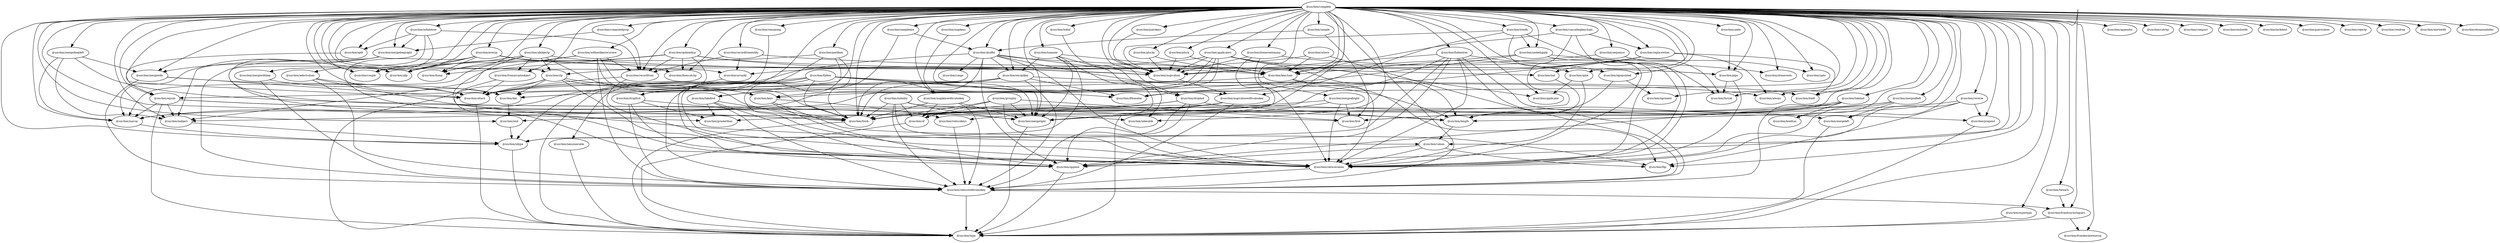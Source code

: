 digraph RGL__DirectedAdjacencyGraph {
    "@unction/complete" [
        fontsize = 8,
        label = "@unction/complete"
    ]

    "@unction/allobjectp" [
        fontsize = 8,
        label = "@unction/allobjectp"
    ]

    "@unction/allp" [
        fontsize = 8,
        label = "@unction/allp"
    ]

    "@unction/always" [
        fontsize = 8,
        label = "@unction/always"
    ]

    "@unction/append" [
        fontsize = 8,
        label = "@unction/append"
    ]

    "@unction/appendm" [
        fontsize = 8,
        label = "@unction/appendm"
    ]

    "@unction/applicator" [
        fontsize = 8,
        label = "@unction/applicator"
    ]

    "@unction/applicators" [
        fontsize = 8,
        label = "@unction/applicators"
    ]

    "@unction/arrayify" [
        fontsize = 8,
        label = "@unction/arrayify"
    ]

    "@unction/aside" [
        fontsize = 8,
        label = "@unction/aside"
    ]

    "@unction/attach" [
        fontsize = 8,
        label = "@unction/attach"
    ]

    "@unction/cascadingkeychain" [
        fontsize = 8,
        label = "@unction/cascadingkeychain"
    ]

    "@unction/catchp" [
        fontsize = 8,
        label = "@unction/catchp"
    ]

    "@unction/compact" [
        fontsize = 8,
        label = "@unction/compact"
    ]

    "@unction/computedprop" [
        fontsize = 8,
        label = "@unction/computedprop"
    ]

    "@unction/couple" [
        fontsize = 8,
        label = "@unction/couple"
    ]

    "@unction/domevents" [
        fontsize = 8,
        label = "@unction/domevents"
    ]

    "@unction/domeventsmany" [
        fontsize = 8,
        label = "@unction/domeventsmany"
    ]

    "@unction/dropfirst" [
        fontsize = 8,
        label = "@unction/dropfirst"
    ]

    "@unction/droplast" [
        fontsize = 8,
        label = "@unction/droplast"
    ]

    "@unction/endswith" [
        fontsize = 8,
        label = "@unction/endswith"
    ]

    "@unction/equals" [
        fontsize = 8,
        label = "@unction/equals"
    ]

    "@unction/everyp" [
        fontsize = 8,
        label = "@unction/everyp"
    ]

    "@unction/exceptkey" [
        fontsize = 8,
        label = "@unction/exceptkey"
    ]

    "@unction/first" [
        fontsize = 8,
        label = "@unction/first"
    ]

    "@unction/flattentree" [
        fontsize = 8,
        label = "@unction/flattentree"
    ]

    "@unction/flip" [
        fontsize = 8,
        label = "@unction/flip"
    ]

    "@unction/foreach" [
        fontsize = 8,
        label = "@unction/foreach"
    ]

    "@unction/fresh" [
        fontsize = 8,
        label = "@unction/fresh"
    ]

    "@unction/fromarraytoobject" [
        fontsize = 8,
        label = "@unction/fromarraytoobject"
    ]

    "@unction/fromfunctortopairs" [
        fontsize = 8,
        label = "@unction/fromfunctortopairs"
    ]

    "@unction/fromiteratortoarray" [
        fontsize = 8,
        label = "@unction/fromiteratortoarray"
    ]

    "@unction/greaterthan" [
        fontsize = 8,
        label = "@unction/greaterthan"
    ]

    "@unction/hammer" [
        fontsize = 8,
        label = "@unction/hammer"
    ]

    "@unction/ifthenelse" [
        fontsize = 8,
        label = "@unction/ifthenelse"
    ]

    "@unction/inflatetree" [
        fontsize = 8,
        label = "@unction/inflatetree"
    ]

    "@unction/initial" [
        fontsize = 8,
        label = "@unction/initial"
    ]

    "@unction/isarray" [
        fontsize = 8,
        label = "@unction/isarray"
    ]

    "@unction/isiterable" [
        fontsize = 8,
        label = "@unction/isiterable"
    ]

    "@unction/isnil" [
        fontsize = 8,
        label = "@unction/isnil"
    ]

    "@unction/isobject" [
        fontsize = 8,
        label = "@unction/isobject"
    ]

    "@unction/ispopulated" [
        fontsize = 8,
        label = "@unction/ispopulated"
    ]

    "@unction/ispresent" [
        fontsize = 8,
        label = "@unction/ispresent"
    ]

    "@unction/istype" [
        fontsize = 8,
        label = "@unction/istype"
    ]

    "@unction/itself" [
        fontsize = 8,
        label = "@unction/itself"
    ]

    "@unction/key" [
        fontsize = 8,
        label = "@unction/key"
    ]

    "@unction/keychain" [
        fontsize = 8,
        label = "@unction/keychain"
    ]

    "@unction/keys" [
        fontsize = 8,
        label = "@unction/keys"
    ]

    "@unction/lackstext" [
        fontsize = 8,
        label = "@unction/lackstext"
    ]

    "@unction/last" [
        fontsize = 8,
        label = "@unction/last"
    ]

    "@unction/length" [
        fontsize = 8,
        label = "@unction/length"
    ]

    "@unction/lessthan" [
        fontsize = 8,
        label = "@unction/lessthan"
    ]

    "@unction/mapkeys" [
        fontsize = 8,
        label = "@unction/mapkeys"
    ]

    "@unction/mapkeyswithvaluekey" [
        fontsize = 8,
        label = "@unction/mapkeyswithvaluekey"
    ]

    "@unction/mapvalues" [
        fontsize = 8,
        label = "@unction/mapvalues"
    ]

    "@unction/mapvalueswithvaluekey" [
        fontsize = 8,
        label = "@unction/mapvalueswithvaluekey"
    ]

    "@unction/mergeallleft" [
        fontsize = 8,
        label = "@unction/mergeallleft"
    ]

    "@unction/mergeallright" [
        fontsize = 8,
        label = "@unction/mergeallright"
    ]

    "@unction/mergedeepleft" [
        fontsize = 8,
        label = "@unction/mergedeepleft"
    ]

    "@unction/mergedeepright" [
        fontsize = 8,
        label = "@unction/mergedeepright"
    ]

    "@unction/mergeleft" [
        fontsize = 8,
        label = "@unction/mergeleft"
    ]

    "@unction/mergeright" [
        fontsize = 8,
        label = "@unction/mergeright"
    ]

    "@unction/mergewith" [
        fontsize = 8,
        label = "@unction/mergewith"
    ]

    "@unction/mergewithkey" [
        fontsize = 8,
        label = "@unction/mergewithkey"
    ]

    "@unction/nestedapply" [
        fontsize = 8,
        label = "@unction/nestedapply"
    ]

    "@unction/optimisticp" [
        fontsize = 8,
        label = "@unction/optimisticp"
    ]

    "@unction/pairskeys" [
        fontsize = 8,
        label = "@unction/pairskeys"
    ]

    "@unction/pairsvalues" [
        fontsize = 8,
        label = "@unction/pairsvalues"
    ]

    "@unction/partition" [
        fontsize = 8,
        label = "@unction/partition"
    ]

    "@unction/pipe" [
        fontsize = 8,
        label = "@unction/pipe"
    ]

    "@unction/pluck" [
        fontsize = 8,
        label = "@unction/pluck"
    ]

    "@unction/plucks" [
        fontsize = 8,
        label = "@unction/plucks"
    ]

    "@unction/prepend" [
        fontsize = 8,
        label = "@unction/prepend"
    ]

    "@unction/recordfrom" [
        fontsize = 8,
        label = "@unction/recordfrom"
    ]

    "@unction/recordfromentity" [
        fontsize = 8,
        label = "@unction/recordfromentity"
    ]

    "@unction/reducekeys" [
        fontsize = 8,
        label = "@unction/reducekeys"
    ]

    "@unction/reducevalues" [
        fontsize = 8,
        label = "@unction/reducevalues"
    ]

    "@unction/reducewithvaluekey" [
        fontsize = 8,
        label = "@unction/reducewithvaluekey"
    ]

    "@unction/rejectp" [
        fontsize = 8,
        label = "@unction/rejectp"
    ]

    "@unction/remaining" [
        fontsize = 8,
        label = "@unction/remaining"
    ]

    "@unction/replacewhen" [
        fontsize = 8,
        label = "@unction/replacewhen"
    ]

    "@unction/resolvep" [
        fontsize = 8,
        label = "@unction/resolvep"
    ]

    "@unction/reverse" [
        fontsize = 8,
        label = "@unction/reverse"
    ]

    "@unction/sample" [
        fontsize = 8,
        label = "@unction/sample"
    ]

    "@unction/samplesize" [
        fontsize = 8,
        label = "@unction/samplesize"
    ]

    "@unction/selectvalues" [
        fontsize = 8,
        label = "@unction/selectvalues"
    ]

    "@unction/sequence" [
        fontsize = 8,
        label = "@unction/sequence"
    ]

    "@unction/shuffle" [
        fontsize = 8,
        label = "@unction/shuffle"
    ]

    "@unction/splat" [
        fontsize = 8,
        label = "@unction/splat"
    ]

    "@unction/split" [
        fontsize = 8,
        label = "@unction/split"
    ]

    "@unction/startswith" [
        fontsize = 8,
        label = "@unction/startswith"
    ]

    "@unction/streamsatisfies" [
        fontsize = 8,
        label = "@unction/streamsatisfies"
    ]

    "@unction/supertype" [
        fontsize = 8,
        label = "@unction/supertype"
    ]

    "@unction/takefirst" [
        fontsize = 8,
        label = "@unction/takefirst"
    ]

    "@unction/takelast" [
        fontsize = 8,
        label = "@unction/takelast"
    ]

    "@unction/thencatchp" [
        fontsize = 8,
        label = "@unction/thencatchp"
    ]

    "@unction/thenp" [
        fontsize = 8,
        label = "@unction/thenp"
    ]

    "@unction/thrush" [
        fontsize = 8,
        label = "@unction/thrush"
    ]

    "@unction/treeify" [
        fontsize = 8,
        label = "@unction/treeify"
    ]

    "@unction/type" [
        fontsize = 8,
        label = "@unction/type"
    ]

    "@unction/upto" [
        fontsize = 8,
        label = "@unction/upto"
    ]

    "@unction/values" [
        fontsize = 8,
        label = "@unction/values"
    ]

    "@unction/withoutkeyrecursive" [
        fontsize = 8,
        label = "@unction/withoutkeyrecursive"
    ]

    "@unction/zip" [
        fontsize = 8,
        label = "@unction/zip"
    ]

    "@unction/of" [
        fontsize = 8,
        label = "@unction/of"
    ]

    "@unction/range" [
        fontsize = 8,
        label = "@unction/range"
    ]

    "@unction/where" [
        fontsize = 8,
        label = "@unction/where"
    ]

    "@unction/indexby" [
        fontsize = 8,
        label = "@unction/indexby"
    ]

    "@unction/groupby" [
        fontsize = 8,
        label = "@unction/groupby"
    ]

    "@unction/flatten" [
        fontsize = 8,
        label = "@unction/flatten"
    ]

    "@unction/isenumerable" [
        fontsize = 8,
        label = "@unction/isenumerable"
    ]

    "@unction/complete" -> "@unction/allobjectp" [
        fontsize = 8
    ]

    "@unction/complete" -> "@unction/allp" [
        fontsize = 8
    ]

    "@unction/complete" -> "@unction/always" [
        fontsize = 8
    ]

    "@unction/complete" -> "@unction/append" [
        fontsize = 8
    ]

    "@unction/complete" -> "@unction/appendm" [
        fontsize = 8
    ]

    "@unction/complete" -> "@unction/applicator" [
        fontsize = 8
    ]

    "@unction/complete" -> "@unction/applicators" [
        fontsize = 8
    ]

    "@unction/complete" -> "@unction/arrayify" [
        fontsize = 8
    ]

    "@unction/complete" -> "@unction/aside" [
        fontsize = 8
    ]

    "@unction/complete" -> "@unction/attach" [
        fontsize = 8
    ]

    "@unction/complete" -> "@unction/cascadingkeychain" [
        fontsize = 8
    ]

    "@unction/complete" -> "@unction/catchp" [
        fontsize = 8
    ]

    "@unction/complete" -> "@unction/compact" [
        fontsize = 8
    ]

    "@unction/complete" -> "@unction/computedprop" [
        fontsize = 8
    ]

    "@unction/complete" -> "@unction/couple" [
        fontsize = 8
    ]

    "@unction/complete" -> "@unction/domevents" [
        fontsize = 8
    ]

    "@unction/complete" -> "@unction/domeventsmany" [
        fontsize = 8
    ]

    "@unction/complete" -> "@unction/dropfirst" [
        fontsize = 8
    ]

    "@unction/complete" -> "@unction/droplast" [
        fontsize = 8
    ]

    "@unction/complete" -> "@unction/endswith" [
        fontsize = 8
    ]

    "@unction/complete" -> "@unction/equals" [
        fontsize = 8
    ]

    "@unction/complete" -> "@unction/everyp" [
        fontsize = 8
    ]

    "@unction/complete" -> "@unction/exceptkey" [
        fontsize = 8
    ]

    "@unction/complete" -> "@unction/first" [
        fontsize = 8
    ]

    "@unction/complete" -> "@unction/flattentree" [
        fontsize = 8
    ]

    "@unction/complete" -> "@unction/flip" [
        fontsize = 8
    ]

    "@unction/complete" -> "@unction/foreach" [
        fontsize = 8
    ]

    "@unction/complete" -> "@unction/fresh" [
        fontsize = 8
    ]

    "@unction/complete" -> "@unction/fromarraytoobject" [
        fontsize = 8
    ]

    "@unction/complete" -> "@unction/fromfunctortopairs" [
        fontsize = 8
    ]

    "@unction/complete" -> "@unction/fromiteratortoarray" [
        fontsize = 8
    ]

    "@unction/complete" -> "@unction/greaterthan" [
        fontsize = 8
    ]

    "@unction/complete" -> "@unction/hammer" [
        fontsize = 8
    ]

    "@unction/complete" -> "@unction/ifthenelse" [
        fontsize = 8
    ]

    "@unction/complete" -> "@unction/inflatetree" [
        fontsize = 8
    ]

    "@unction/complete" -> "@unction/initial" [
        fontsize = 8
    ]

    "@unction/complete" -> "@unction/isarray" [
        fontsize = 8
    ]

    "@unction/complete" -> "@unction/isiterable" [
        fontsize = 8
    ]

    "@unction/complete" -> "@unction/isnil" [
        fontsize = 8
    ]

    "@unction/complete" -> "@unction/isobject" [
        fontsize = 8
    ]

    "@unction/complete" -> "@unction/ispopulated" [
        fontsize = 8
    ]

    "@unction/complete" -> "@unction/ispresent" [
        fontsize = 8
    ]

    "@unction/complete" -> "@unction/istype" [
        fontsize = 8
    ]

    "@unction/complete" -> "@unction/itself" [
        fontsize = 8
    ]

    "@unction/complete" -> "@unction/key" [
        fontsize = 8
    ]

    "@unction/complete" -> "@unction/keychain" [
        fontsize = 8
    ]

    "@unction/complete" -> "@unction/keys" [
        fontsize = 8
    ]

    "@unction/complete" -> "@unction/lackstext" [
        fontsize = 8
    ]

    "@unction/complete" -> "@unction/last" [
        fontsize = 8
    ]

    "@unction/complete" -> "@unction/length" [
        fontsize = 8
    ]

    "@unction/complete" -> "@unction/lessthan" [
        fontsize = 8
    ]

    "@unction/complete" -> "@unction/mapkeys" [
        fontsize = 8
    ]

    "@unction/complete" -> "@unction/mapkeyswithvaluekey" [
        fontsize = 8
    ]

    "@unction/complete" -> "@unction/mapvalues" [
        fontsize = 8
    ]

    "@unction/complete" -> "@unction/mapvalueswithvaluekey" [
        fontsize = 8
    ]

    "@unction/complete" -> "@unction/mergeallleft" [
        fontsize = 8
    ]

    "@unction/complete" -> "@unction/mergeallright" [
        fontsize = 8
    ]

    "@unction/complete" -> "@unction/mergedeepleft" [
        fontsize = 8
    ]

    "@unction/complete" -> "@unction/mergedeepright" [
        fontsize = 8
    ]

    "@unction/complete" -> "@unction/mergeleft" [
        fontsize = 8
    ]

    "@unction/complete" -> "@unction/mergeright" [
        fontsize = 8
    ]

    "@unction/complete" -> "@unction/mergewith" [
        fontsize = 8
    ]

    "@unction/complete" -> "@unction/mergewithkey" [
        fontsize = 8
    ]

    "@unction/complete" -> "@unction/nestedapply" [
        fontsize = 8
    ]

    "@unction/complete" -> "@unction/optimisticp" [
        fontsize = 8
    ]

    "@unction/complete" -> "@unction/pairskeys" [
        fontsize = 8
    ]

    "@unction/complete" -> "@unction/pairsvalues" [
        fontsize = 8
    ]

    "@unction/complete" -> "@unction/partition" [
        fontsize = 8
    ]

    "@unction/complete" -> "@unction/pipe" [
        fontsize = 8
    ]

    "@unction/complete" -> "@unction/pluck" [
        fontsize = 8
    ]

    "@unction/complete" -> "@unction/plucks" [
        fontsize = 8
    ]

    "@unction/complete" -> "@unction/prepend" [
        fontsize = 8
    ]

    "@unction/complete" -> "@unction/recordfrom" [
        fontsize = 8
    ]

    "@unction/complete" -> "@unction/recordfromentity" [
        fontsize = 8
    ]

    "@unction/complete" -> "@unction/reducekeys" [
        fontsize = 8
    ]

    "@unction/complete" -> "@unction/reducevalues" [
        fontsize = 8
    ]

    "@unction/complete" -> "@unction/reducewithvaluekey" [
        fontsize = 8
    ]

    "@unction/complete" -> "@unction/rejectp" [
        fontsize = 8
    ]

    "@unction/complete" -> "@unction/remaining" [
        fontsize = 8
    ]

    "@unction/complete" -> "@unction/replacewhen" [
        fontsize = 8
    ]

    "@unction/complete" -> "@unction/resolvep" [
        fontsize = 8
    ]

    "@unction/complete" -> "@unction/reverse" [
        fontsize = 8
    ]

    "@unction/complete" -> "@unction/sample" [
        fontsize = 8
    ]

    "@unction/complete" -> "@unction/samplesize" [
        fontsize = 8
    ]

    "@unction/complete" -> "@unction/selectvalues" [
        fontsize = 8
    ]

    "@unction/complete" -> "@unction/sequence" [
        fontsize = 8
    ]

    "@unction/complete" -> "@unction/shuffle" [
        fontsize = 8
    ]

    "@unction/complete" -> "@unction/splat" [
        fontsize = 8
    ]

    "@unction/complete" -> "@unction/split" [
        fontsize = 8
    ]

    "@unction/complete" -> "@unction/startswith" [
        fontsize = 8
    ]

    "@unction/complete" -> "@unction/streamsatisfies" [
        fontsize = 8
    ]

    "@unction/complete" -> "@unction/supertype" [
        fontsize = 8
    ]

    "@unction/complete" -> "@unction/takefirst" [
        fontsize = 8
    ]

    "@unction/complete" -> "@unction/takelast" [
        fontsize = 8
    ]

    "@unction/complete" -> "@unction/thencatchp" [
        fontsize = 8
    ]

    "@unction/complete" -> "@unction/thenp" [
        fontsize = 8
    ]

    "@unction/complete" -> "@unction/thrush" [
        fontsize = 8
    ]

    "@unction/complete" -> "@unction/treeify" [
        fontsize = 8
    ]

    "@unction/complete" -> "@unction/type" [
        fontsize = 8
    ]

    "@unction/complete" -> "@unction/upto" [
        fontsize = 8
    ]

    "@unction/complete" -> "@unction/values" [
        fontsize = 8
    ]

    "@unction/complete" -> "@unction/withoutkeyrecursive" [
        fontsize = 8
    ]

    "@unction/complete" -> "@unction/zip" [
        fontsize = 8
    ]

    "@unction/allobjectp" -> "@unction/allp" [
        fontsize = 8
    ]

    "@unction/allobjectp" -> "@unction/fromarraytoobject" [
        fontsize = 8
    ]

    "@unction/allobjectp" -> "@unction/keys" [
        fontsize = 8
    ]

    "@unction/allobjectp" -> "@unction/pipe" [
        fontsize = 8
    ]

    "@unction/allobjectp" -> "@unction/thenp" [
        fontsize = 8
    ]

    "@unction/allobjectp" -> "@unction/values" [
        fontsize = 8
    ]

    "@unction/allobjectp" -> "@unction/zip" [
        fontsize = 8
    ]

    "@unction/append" -> "@unction/type" [
        fontsize = 8
    ]

    "@unction/applicators" -> "@unction/applicator" [
        fontsize = 8
    ]

    "@unction/applicators" -> "@unction/isarray" [
        fontsize = 8
    ]

    "@unction/applicators" -> "@unction/isobject" [
        fontsize = 8
    ]

    "@unction/applicators" -> "@unction/keys" [
        fontsize = 8
    ]

    "@unction/applicators" -> "@unction/length" [
        fontsize = 8
    ]

    "@unction/applicators" -> "@unction/mapvalues" [
        fontsize = 8
    ]

    "@unction/applicators" -> "@unction/splat" [
        fontsize = 8
    ]

    "@unction/applicators" -> "@unction/zip" [
        fontsize = 8
    ]

    "@unction/arrayify" -> "@unction/isarray" [
        fontsize = 8
    ]

    "@unction/aside" -> "@unction/pipe" [
        fontsize = 8
    ]

    "@unction/attach" -> "@unction/type" [
        fontsize = 8
    ]

    "@unction/cascadingkeychain" -> "@unction/isnil" [
        fontsize = 8
    ]

    "@unction/cascadingkeychain" -> "@unction/keychain" [
        fontsize = 8
    ]

    "@unction/cascadingkeychain" -> "@unction/reducevalues" [
        fontsize = 8
    ]

    "@unction/cascadingkeychain" -> "@unction/replacewhen" [
        fontsize = 8
    ]

    "@unction/computedprop" -> "@unction/mergedeepright" [
        fontsize = 8
    ]

    "@unction/computedprop" -> "@unction/recordfrom" [
        fontsize = 8
    ]

    "@unction/domeventsmany" -> "@unction/domevents" [
        fontsize = 8
    ]

    "@unction/domeventsmany" -> "@unction/mapvalues" [
        fontsize = 8
    ]

    "@unction/domeventsmany" -> "@unction/mergeright" [
        fontsize = 8
    ]

    "@unction/domeventsmany" -> "@unction/reducevalues" [
        fontsize = 8
    ]

    "@unction/dropfirst" -> "@unction/append" [
        fontsize = 8
    ]

    "@unction/dropfirst" -> "@unction/fresh" [
        fontsize = 8
    ]

    "@unction/dropfirst" -> "@unction/greaterthan" [
        fontsize = 8
    ]

    "@unction/dropfirst" -> "@unction/reducewithvaluekey" [
        fontsize = 8
    ]

    "@unction/droplast" -> "@unction/append" [
        fontsize = 8
    ]

    "@unction/droplast" -> "@unction/fresh" [
        fontsize = 8
    ]

    "@unction/droplast" -> "@unction/greaterthan" [
        fontsize = 8
    ]

    "@unction/droplast" -> "@unction/length" [
        fontsize = 8
    ]

    "@unction/droplast" -> "@unction/reducewithvaluekey" [
        fontsize = 8
    ]

    "@unction/equals" -> "@unction/isarray" [
        fontsize = 8
    ]

    "@unction/equals" -> "@unction/isiterable" [
        fontsize = 8
    ]

    "@unction/equals" -> "@unction/isobject" [
        fontsize = 8
    ]

    "@unction/equals" -> "@unction/length" [
        fontsize = 8
    ]

    "@unction/equals" -> "@unction/type" [
        fontsize = 8
    ]

    "@unction/everyp" -> "@unction/allp" [
        fontsize = 8
    ]

    "@unction/everyp" -> "@unction/couple" [
        fontsize = 8
    ]

    "@unction/everyp" -> "@unction/mapvalues" [
        fontsize = 8
    ]

    "@unction/everyp" -> "@unction/reducevalues" [
        fontsize = 8
    ]

    "@unction/everyp" -> "@unction/thencatchp" [
        fontsize = 8
    ]

    "@unction/everyp" -> "@unction/thenp" [
        fontsize = 8
    ]

    "@unction/exceptkey" -> "@unction/always" [
        fontsize = 8
    ]

    "@unction/exceptkey" -> "@unction/attach" [
        fontsize = 8
    ]

    "@unction/exceptkey" -> "@unction/equals" [
        fontsize = 8
    ]

    "@unction/exceptkey" -> "@unction/fresh" [
        fontsize = 8
    ]

    "@unction/exceptkey" -> "@unction/ifthenelse" [
        fontsize = 8
    ]

    "@unction/exceptkey" -> "@unction/reducewithvaluekey" [
        fontsize = 8
    ]

    "@unction/flattentree" -> "@unction/append" [
        fontsize = 8
    ]

    "@unction/flattentree" -> "@unction/ispopulated" [
        fontsize = 8
    ]

    "@unction/flattentree" -> "@unction/istype" [
        fontsize = 8
    ]

    "@unction/flattentree" -> "@unction/mapvalues" [
        fontsize = 8
    ]

    "@unction/flattentree" -> "@unction/mergeright" [
        fontsize = 8
    ]

    "@unction/flattentree" -> "@unction/prepend" [
        fontsize = 8
    ]

    "@unction/flattentree" -> "@unction/reducevalues" [
        fontsize = 8
    ]

    "@unction/flattentree" -> "@unction/reducewithvaluekey" [
        fontsize = 8
    ]

    "@unction/foreach" -> "@unction/fromfunctortopairs" [
        fontsize = 8
    ]

    "@unction/fresh" -> "@unction/type" [
        fontsize = 8
    ]

    "@unction/fromarraytoobject" -> "@unction/attach" [
        fontsize = 8
    ]

    "@unction/fromarraytoobject" -> "@unction/reducevalues" [
        fontsize = 8
    ]

    "@unction/fromfunctortopairs" -> "@unction/fromiteratortoarray" [
        fontsize = 8
    ]

    "@unction/fromfunctortopairs" -> "@unction/type" [
        fontsize = 8
    ]

    "@unction/hammer" -> "@unction/exceptkey" [
        fontsize = 8
    ]

    "@unction/hammer" -> "@unction/isiterable" [
        fontsize = 8
    ]

    "@unction/hammer" -> "@unction/istype" [
        fontsize = 8
    ]

    "@unction/hammer" -> "@unction/keychain" [
        fontsize = 8
    ]

    "@unction/hammer" -> "@unction/mergeright" [
        fontsize = 8
    ]

    "@unction/hammer" -> "@unction/type" [
        fontsize = 8
    ]

    "@unction/inflatetree" -> "@unction/fresh" [
        fontsize = 8
    ]

    "@unction/inflatetree" -> "@unction/mergedeepright" [
        fontsize = 8
    ]

    "@unction/inflatetree" -> "@unction/recordfrom" [
        fontsize = 8
    ]

    "@unction/inflatetree" -> "@unction/reducewithvaluekey" [
        fontsize = 8
    ]

    "@unction/inflatetree" -> "@unction/split" [
        fontsize = 8
    ]

    "@unction/initial" -> "@unction/droplast" [
        fontsize = 8
    ]

    "@unction/isarray" -> "@unction/istype" [
        fontsize = 8
    ]

    "@unction/isnil" -> "@unction/istype" [
        fontsize = 8
    ]

    "@unction/isobject" -> "@unction/istype" [
        fontsize = 8
    ]

    "@unction/ispopulated" -> "@unction/ispresent" [
        fontsize = 8
    ]

    "@unction/ispopulated" -> "@unction/length" [
        fontsize = 8
    ]

    "@unction/istype" -> "@unction/type" [
        fontsize = 8
    ]

    "@unction/key" -> "@unction/isnil" [
        fontsize = 8
    ]

    "@unction/keychain" -> "@unction/flip" [
        fontsize = 8
    ]

    "@unction/keychain" -> "@unction/key" [
        fontsize = 8
    ]

    "@unction/keychain" -> "@unction/reducevalues" [
        fontsize = 8
    ]

    "@unction/keys" -> "@unction/append" [
        fontsize = 8
    ]

    "@unction/keys" -> "@unction/flip" [
        fontsize = 8
    ]

    "@unction/keys" -> "@unction/reducekeys" [
        fontsize = 8
    ]

    "@unction/last" -> "@unction/length" [
        fontsize = 8
    ]

    "@unction/length" -> "@unction/values" [
        fontsize = 8
    ]

    "@unction/mapkeys" -> "@unction/mapkeyswithvaluekey" [
        fontsize = 8
    ]

    "@unction/mapkeyswithvaluekey" -> "@unction/fresh" [
        fontsize = 8
    ]

    "@unction/mapkeyswithvaluekey" -> "@unction/mergeright" [
        fontsize = 8
    ]

    "@unction/mapkeyswithvaluekey" -> "@unction/of" [
        fontsize = 8
    ]

    "@unction/mapkeyswithvaluekey" -> "@unction/reducewithvaluekey" [
        fontsize = 8
    ]

    "@unction/mapvalues" -> "@unction/mapvalueswithvaluekey" [
        fontsize = 8
    ]

    "@unction/mapvalueswithvaluekey" -> "@unction/fresh" [
        fontsize = 8
    ]

    "@unction/mapvalueswithvaluekey" -> "@unction/mergeright" [
        fontsize = 8
    ]

    "@unction/mapvalueswithvaluekey" -> "@unction/of" [
        fontsize = 8
    ]

    "@unction/mapvalueswithvaluekey" -> "@unction/reducewithvaluekey" [
        fontsize = 8
    ]

    "@unction/mergeallleft" -> "@unction/first" [
        fontsize = 8
    ]

    "@unction/mergeallleft" -> "@unction/fresh" [
        fontsize = 8
    ]

    "@unction/mergeallleft" -> "@unction/mergeleft" [
        fontsize = 8
    ]

    "@unction/mergeallleft" -> "@unction/reducevalues" [
        fontsize = 8
    ]

    "@unction/mergeallright" -> "@unction/first" [
        fontsize = 8
    ]

    "@unction/mergeallright" -> "@unction/fresh" [
        fontsize = 8
    ]

    "@unction/mergeallright" -> "@unction/mergeright" [
        fontsize = 8
    ]

    "@unction/mergeallright" -> "@unction/reducevalues" [
        fontsize = 8
    ]

    "@unction/mergedeepleft" -> "@unction/isarray" [
        fontsize = 8
    ]

    "@unction/mergedeepleft" -> "@unction/isobject" [
        fontsize = 8
    ]

    "@unction/mergedeepleft" -> "@unction/mergeleft" [
        fontsize = 8
    ]

    "@unction/mergedeepleft" -> "@unction/mergewith" [
        fontsize = 8
    ]

    "@unction/mergedeepright" -> "@unction/isarray" [
        fontsize = 8
    ]

    "@unction/mergedeepright" -> "@unction/isobject" [
        fontsize = 8
    ]

    "@unction/mergedeepright" -> "@unction/mergeright" [
        fontsize = 8
    ]

    "@unction/mergedeepright" -> "@unction/mergewith" [
        fontsize = 8
    ]

    "@unction/mergeleft" -> "@unction/type" [
        fontsize = 8
    ]

    "@unction/mergeright" -> "@unction/type" [
        fontsize = 8
    ]

    "@unction/mergewith" -> "@unction/attach" [
        fontsize = 8
    ]

    "@unction/mergewith" -> "@unction/key" [
        fontsize = 8
    ]

    "@unction/mergewith" -> "@unction/reducewithvaluekey" [
        fontsize = 8
    ]

    "@unction/mergewithkey" -> "@unction/attach" [
        fontsize = 8
    ]

    "@unction/mergewithkey" -> "@unction/reducewithvaluekey" [
        fontsize = 8
    ]

    "@unction/nestedapply" -> "@unction/key" [
        fontsize = 8
    ]

    "@unction/nestedapply" -> "@unction/keychain" [
        fontsize = 8
    ]

    "@unction/nestedapply" -> "@unction/reducevalues" [
        fontsize = 8
    ]

    "@unction/nestedapply" -> "@unction/upto" [
        fontsize = 8
    ]

    "@unction/optimisticp" -> "@unction/allp" [
        fontsize = 8
    ]

    "@unction/optimisticp" -> "@unction/key" [
        fontsize = 8
    ]

    "@unction/optimisticp" -> "@unction/mapvalues" [
        fontsize = 8
    ]

    "@unction/optimisticp" -> "@unction/pipe" [
        fontsize = 8
    ]

    "@unction/optimisticp" -> "@unction/recordfrom" [
        fontsize = 8
    ]

    "@unction/optimisticp" -> "@unction/thencatchp" [
        fontsize = 8
    ]

    "@unction/optimisticp" -> "@unction/thenp" [
        fontsize = 8
    ]

    "@unction/pairskeys" -> "@unction/mapvalues" [
        fontsize = 8
    ]

    "@unction/partition" -> "@unction/append" [
        fontsize = 8
    ]

    "@unction/partition" -> "@unction/couple" [
        fontsize = 8
    ]

    "@unction/partition" -> "@unction/fresh" [
        fontsize = 8
    ]

    "@unction/partition" -> "@unction/reducevalues" [
        fontsize = 8
    ]

    "@unction/pipe" -> "@unction/reducevalues" [
        fontsize = 8
    ]

    "@unction/pipe" -> "@unction/thrush" [
        fontsize = 8
    ]

    "@unction/pluck" -> "@unction/keychain" [
        fontsize = 8
    ]

    "@unction/pluck" -> "@unction/mapvalues" [
        fontsize = 8
    ]

    "@unction/plucks" -> "@unction/keychain" [
        fontsize = 8
    ]

    "@unction/plucks" -> "@unction/mapvalues" [
        fontsize = 8
    ]

    "@unction/prepend" -> "@unction/type" [
        fontsize = 8
    ]

    "@unction/recordfrom" -> "@unction/attach" [
        fontsize = 8
    ]

    "@unction/recordfrom" -> "@unction/reducevalues" [
        fontsize = 8
    ]

    "@unction/recordfromentity" -> "@unction/arrayify" [
        fontsize = 8
    ]

    "@unction/recordfromentity" -> "@unction/keychain" [
        fontsize = 8
    ]

    "@unction/recordfromentity" -> "@unction/recordfrom" [
        fontsize = 8
    ]

    "@unction/reducekeys" -> "@unction/reducewithvaluekey" [
        fontsize = 8
    ]

    "@unction/reducevalues" -> "@unction/reducewithvaluekey" [
        fontsize = 8
    ]

    "@unction/reducewithvaluekey" -> "@unction/fromfunctortopairs" [
        fontsize = 8
    ]

    "@unction/reducewithvaluekey" -> "@unction/type" [
        fontsize = 8
    ]

    "@unction/remaining" -> "@unction/dropfirst" [
        fontsize = 8
    ]

    "@unction/replacewhen" -> "@unction/always" [
        fontsize = 8
    ]

    "@unction/replacewhen" -> "@unction/ifthenelse" [
        fontsize = 8
    ]

    "@unction/replacewhen" -> "@unction/itself" [
        fontsize = 8
    ]

    "@unction/replacewhen" -> "@unction/mapvalues" [
        fontsize = 8
    ]

    "@unction/reverse" -> "@unction/flip" [
        fontsize = 8
    ]

    "@unction/reverse" -> "@unction/fresh" [
        fontsize = 8
    ]

    "@unction/reverse" -> "@unction/prepend" [
        fontsize = 8
    ]

    "@unction/reverse" -> "@unction/reducevalues" [
        fontsize = 8
    ]

    "@unction/sample" -> "@unction/first" [
        fontsize = 8
    ]

    "@unction/sample" -> "@unction/shuffle" [
        fontsize = 8
    ]

    "@unction/samplesize" -> "@unction/shuffle" [
        fontsize = 8
    ]

    "@unction/samplesize" -> "@unction/takefirst" [
        fontsize = 8
    ]

    "@unction/selectvalues" -> "@unction/attach" [
        fontsize = 8
    ]

    "@unction/selectvalues" -> "@unction/fresh" [
        fontsize = 8
    ]

    "@unction/selectvalues" -> "@unction/reducewithvaluekey" [
        fontsize = 8
    ]

    "@unction/sequence" -> "@unction/mapvalues" [
        fontsize = 8
    ]

    "@unction/sequence" -> "@unction/thrush" [
        fontsize = 8
    ]

    "@unction/shuffle" -> "@unction/append" [
        fontsize = 8
    ]

    "@unction/shuffle" -> "@unction/attach" [
        fontsize = 8
    ]

    "@unction/shuffle" -> "@unction/exceptkey" [
        fontsize = 8
    ]

    "@unction/shuffle" -> "@unction/fresh" [
        fontsize = 8
    ]

    "@unction/shuffle" -> "@unction/last" [
        fontsize = 8
    ]

    "@unction/shuffle" -> "@unction/length" [
        fontsize = 8
    ]

    "@unction/shuffle" -> "@unction/mapvalues" [
        fontsize = 8
    ]

    "@unction/shuffle" -> "@unction/range" [
        fontsize = 8
    ]

    "@unction/shuffle" -> "@unction/reducevalues" [
        fontsize = 8
    ]

    "@unction/splat" -> "@unction/applicator" [
        fontsize = 8
    ]

    "@unction/splat" -> "@unction/reducevalues" [
        fontsize = 8
    ]

    "@unction/split" -> "@unction/equals" [
        fontsize = 8
    ]

    "@unction/supertype" -> "@unction/type" [
        fontsize = 8
    ]

    "@unction/takefirst" -> "@unction/append" [
        fontsize = 8
    ]

    "@unction/takefirst" -> "@unction/fresh" [
        fontsize = 8
    ]

    "@unction/takefirst" -> "@unction/greaterthan" [
        fontsize = 8
    ]

    "@unction/takefirst" -> "@unction/reducewithvaluekey" [
        fontsize = 8
    ]

    "@unction/takelast" -> "@unction/append" [
        fontsize = 8
    ]

    "@unction/takelast" -> "@unction/fresh" [
        fontsize = 8
    ]

    "@unction/takelast" -> "@unction/length" [
        fontsize = 8
    ]

    "@unction/takelast" -> "@unction/lessthan" [
        fontsize = 8
    ]

    "@unction/takelast" -> "@unction/reducewithvaluekey" [
        fontsize = 8
    ]

    "@unction/treeify" -> "@unction/mapvalues" [
        fontsize = 8
    ]

    "@unction/treeify" -> "@unction/mapvalueswithvaluekey" [
        fontsize = 8
    ]

    "@unction/treeify" -> "@unction/nestedapply" [
        fontsize = 8
    ]

    "@unction/treeify" -> "@unction/reducevalues" [
        fontsize = 8
    ]

    "@unction/treeify" -> "@unction/thrush" [
        fontsize = 8
    ]

    "@unction/values" -> "@unction/append" [
        fontsize = 8
    ]

    "@unction/values" -> "@unction/flip" [
        fontsize = 8
    ]

    "@unction/values" -> "@unction/reducevalues" [
        fontsize = 8
    ]

    "@unction/withoutkeyrecursive" -> "@unction/fresh" [
        fontsize = 8
    ]

    "@unction/withoutkeyrecursive" -> "@unction/isarray" [
        fontsize = 8
    ]

    "@unction/withoutkeyrecursive" -> "@unction/isobject" [
        fontsize = 8
    ]

    "@unction/withoutkeyrecursive" -> "@unction/mergeright" [
        fontsize = 8
    ]

    "@unction/withoutkeyrecursive" -> "@unction/recordfrom" [
        fontsize = 8
    ]

    "@unction/withoutkeyrecursive" -> "@unction/reducewithvaluekey" [
        fontsize = 8
    ]

    "@unction/zip" -> "@unction/attach" [
        fontsize = 8
    ]

    "@unction/zip" -> "@unction/fresh" [
        fontsize = 8
    ]

    "@unction/zip" -> "@unction/key" [
        fontsize = 8
    ]

    "@unction/zip" -> "@unction/keys" [
        fontsize = 8
    ]

    "@unction/zip" -> "@unction/reducevalues" [
        fontsize = 8
    ]

    "@unction/zip" -> "@unction/type" [
        fontsize = 8
    ]

    "@unction/of" -> "@unction/type" [
        fontsize = 8
    ]

    "@unction/where" -> "@unction/arrayify" [
        fontsize = 8
    ]

    "@unction/where" -> "@unction/keychain" [
        fontsize = 8
    ]

    "@unction/where" -> "@unction/reducewithvaluekey" [
        fontsize = 8
    ]

    "@unction/indexby" -> "@unction/first" [
        fontsize = 8
    ]

    "@unction/indexby" -> "@unction/fresh" [
        fontsize = 8
    ]

    "@unction/indexby" -> "@unction/mergeright" [
        fontsize = 8
    ]

    "@unction/indexby" -> "@unction/of" [
        fontsize = 8
    ]

    "@unction/indexby" -> "@unction/reducevalues" [
        fontsize = 8
    ]

    "@unction/indexby" -> "@unction/reducewithvaluekey" [
        fontsize = 8
    ]

    "@unction/groupby" -> "@unction/first" [
        fontsize = 8
    ]

    "@unction/groupby" -> "@unction/fresh" [
        fontsize = 8
    ]

    "@unction/groupby" -> "@unction/mergeright" [
        fontsize = 8
    ]

    "@unction/groupby" -> "@unction/of" [
        fontsize = 8
    ]

    "@unction/groupby" -> "@unction/reducevalues" [
        fontsize = 8
    ]

    "@unction/flatten" -> "@unction/attach" [
        fontsize = 8
    ]

    "@unction/flatten" -> "@unction/fresh" [
        fontsize = 8
    ]

    "@unction/flatten" -> "@unction/ifthenelse" [
        fontsize = 8
    ]

    "@unction/flatten" -> "@unction/isenumerable" [
        fontsize = 8
    ]

    "@unction/flatten" -> "@unction/istype" [
        fontsize = 8
    ]

    "@unction/flatten" -> "@unction/itself" [
        fontsize = 8
    ]

    "@unction/flatten" -> "@unction/mergeright" [
        fontsize = 8
    ]

    "@unction/flatten" -> "@unction/reducevalues" [
        fontsize = 8
    ]

    "@unction/flatten" -> "@unction/reducewithvaluekey" [
        fontsize = 8
    ]

    "@unction/flatten" -> "@unction/type" [
        fontsize = 8
    ]

    "@unction/isenumerable" -> "@unction/type" [
        fontsize = 8
    ]
}

